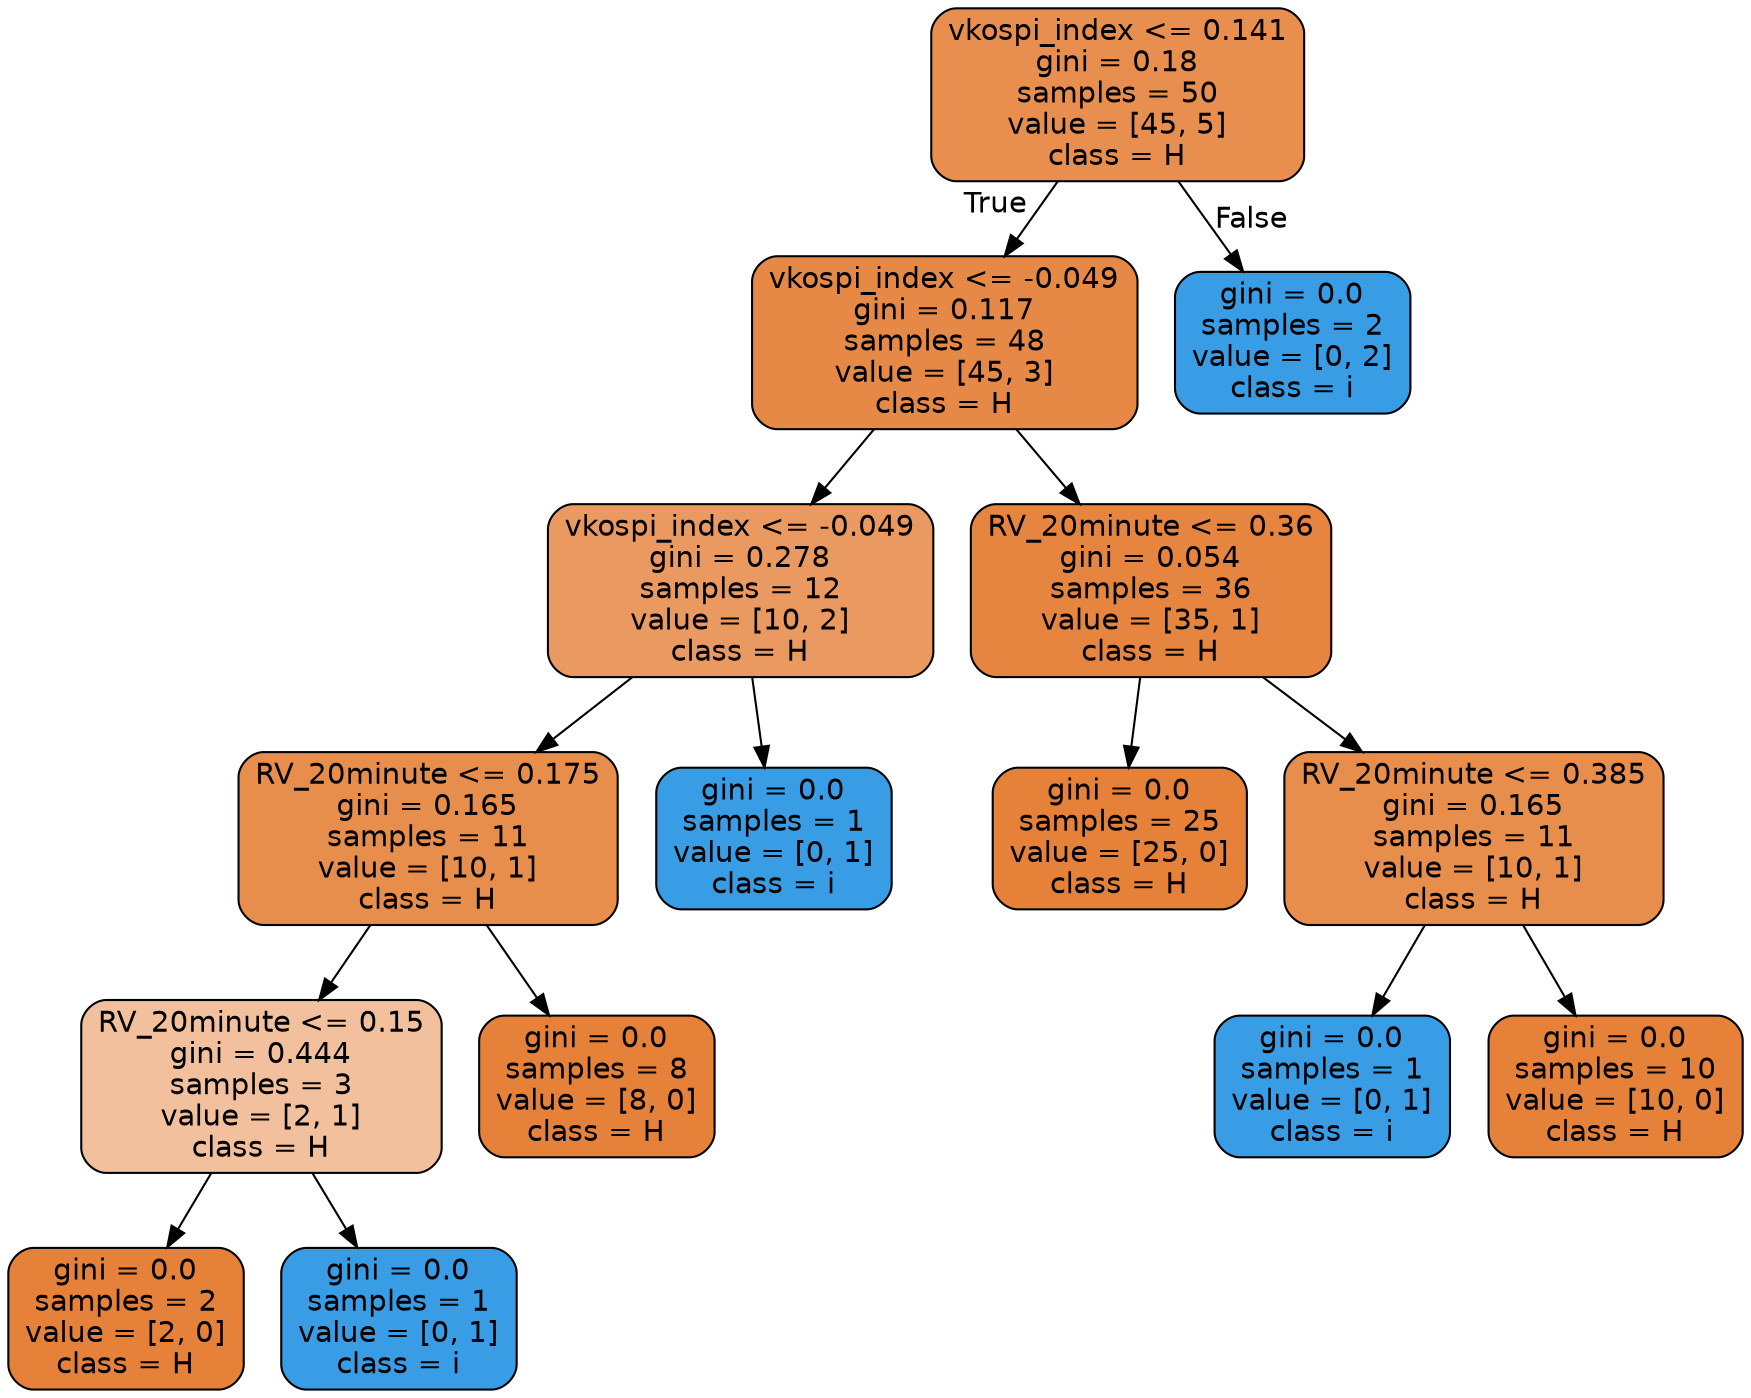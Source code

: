 digraph Tree {
node [shape=box, style="filled, rounded", color="black", fontname=helvetica] ;
edge [fontname=helvetica] ;
0 [label="vkospi_index <= 0.141\ngini = 0.18\nsamples = 50\nvalue = [45, 5]\nclass = H", fillcolor="#e88f4f"] ;
1 [label="vkospi_index <= -0.049\ngini = 0.117\nsamples = 48\nvalue = [45, 3]\nclass = H", fillcolor="#e78946"] ;
0 -> 1 [labeldistance=2.5, labelangle=45, headlabel="True"] ;
2 [label="vkospi_index <= -0.049\ngini = 0.278\nsamples = 12\nvalue = [10, 2]\nclass = H", fillcolor="#ea9a61"] ;
1 -> 2 ;
3 [label="RV_20minute <= 0.175\ngini = 0.165\nsamples = 11\nvalue = [10, 1]\nclass = H", fillcolor="#e88e4d"] ;
2 -> 3 ;
4 [label="RV_20minute <= 0.15\ngini = 0.444\nsamples = 3\nvalue = [2, 1]\nclass = H", fillcolor="#f2c09c"] ;
3 -> 4 ;
5 [label="gini = 0.0\nsamples = 2\nvalue = [2, 0]\nclass = H", fillcolor="#e58139"] ;
4 -> 5 ;
6 [label="gini = 0.0\nsamples = 1\nvalue = [0, 1]\nclass = i", fillcolor="#399de5"] ;
4 -> 6 ;
7 [label="gini = 0.0\nsamples = 8\nvalue = [8, 0]\nclass = H", fillcolor="#e58139"] ;
3 -> 7 ;
8 [label="gini = 0.0\nsamples = 1\nvalue = [0, 1]\nclass = i", fillcolor="#399de5"] ;
2 -> 8 ;
9 [label="RV_20minute <= 0.36\ngini = 0.054\nsamples = 36\nvalue = [35, 1]\nclass = H", fillcolor="#e6853f"] ;
1 -> 9 ;
10 [label="gini = 0.0\nsamples = 25\nvalue = [25, 0]\nclass = H", fillcolor="#e58139"] ;
9 -> 10 ;
11 [label="RV_20minute <= 0.385\ngini = 0.165\nsamples = 11\nvalue = [10, 1]\nclass = H", fillcolor="#e88e4d"] ;
9 -> 11 ;
12 [label="gini = 0.0\nsamples = 1\nvalue = [0, 1]\nclass = i", fillcolor="#399de5"] ;
11 -> 12 ;
13 [label="gini = 0.0\nsamples = 10\nvalue = [10, 0]\nclass = H", fillcolor="#e58139"] ;
11 -> 13 ;
14 [label="gini = 0.0\nsamples = 2\nvalue = [0, 2]\nclass = i", fillcolor="#399de5"] ;
0 -> 14 [labeldistance=2.5, labelangle=-45, headlabel="False"] ;
}